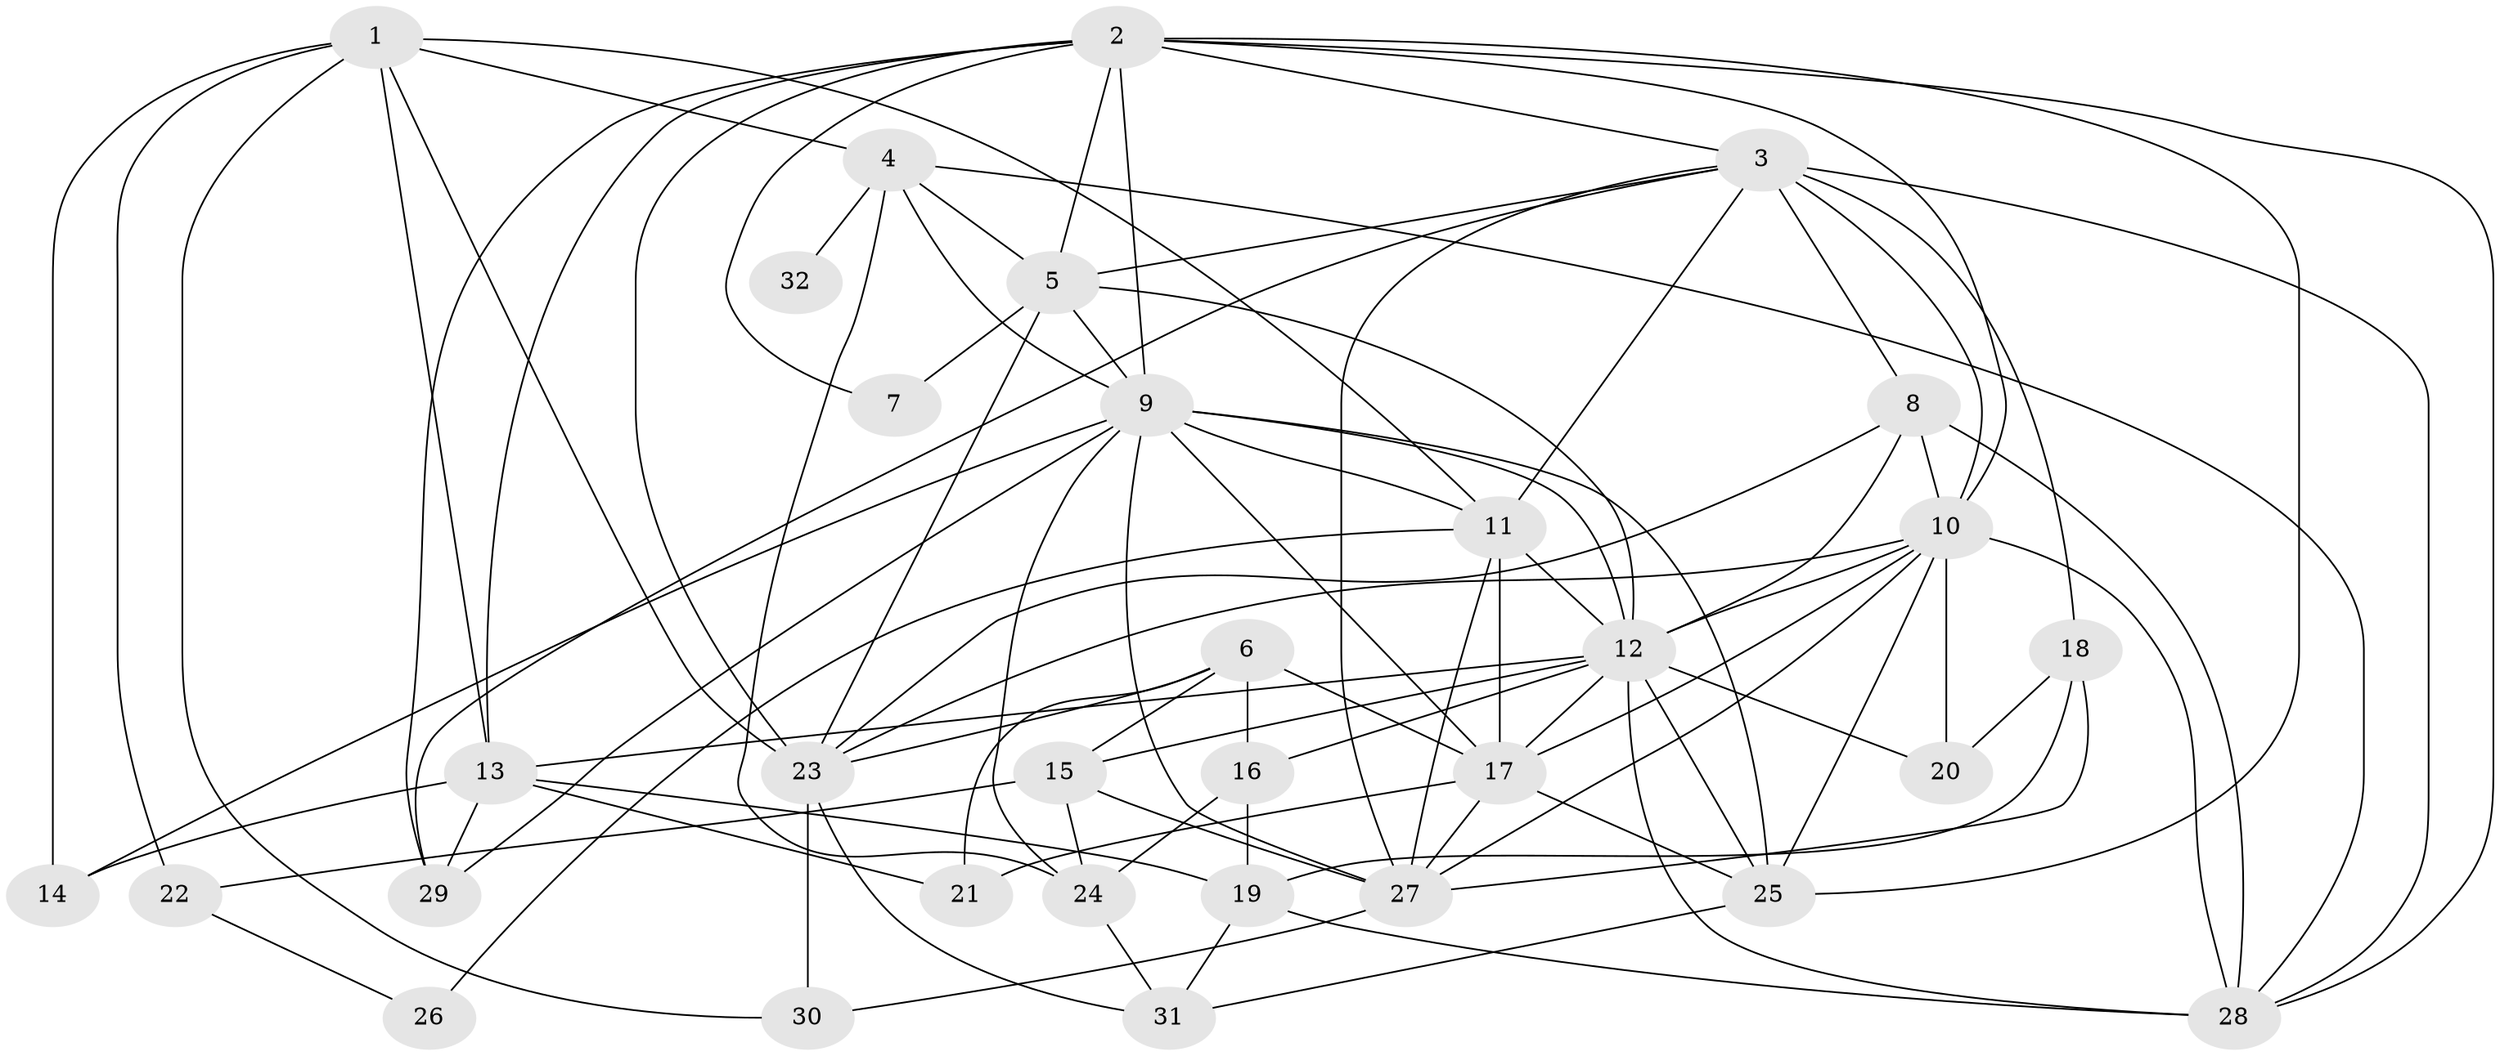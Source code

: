 // original degree distribution, {4: 0.31645569620253167, 3: 0.22784810126582278, 6: 0.13924050632911392, 7: 0.02531645569620253, 2: 0.13924050632911392, 5: 0.1518987341772152}
// Generated by graph-tools (version 1.1) at 2025/51/03/04/25 22:51:09]
// undirected, 32 vertices, 92 edges
graph export_dot {
  node [color=gray90,style=filled];
  1;
  2;
  3;
  4;
  5;
  6;
  7;
  8;
  9;
  10;
  11;
  12;
  13;
  14;
  15;
  16;
  17;
  18;
  19;
  20;
  21;
  22;
  23;
  24;
  25;
  26;
  27;
  28;
  29;
  30;
  31;
  32;
  1 -- 4 [weight=2.0];
  1 -- 11 [weight=1.0];
  1 -- 13 [weight=1.0];
  1 -- 14 [weight=2.0];
  1 -- 22 [weight=1.0];
  1 -- 23 [weight=1.0];
  1 -- 30 [weight=1.0];
  2 -- 3 [weight=2.0];
  2 -- 5 [weight=2.0];
  2 -- 7 [weight=1.0];
  2 -- 9 [weight=1.0];
  2 -- 10 [weight=1.0];
  2 -- 13 [weight=1.0];
  2 -- 23 [weight=1.0];
  2 -- 25 [weight=1.0];
  2 -- 28 [weight=1.0];
  2 -- 29 [weight=1.0];
  3 -- 5 [weight=1.0];
  3 -- 8 [weight=1.0];
  3 -- 10 [weight=1.0];
  3 -- 11 [weight=1.0];
  3 -- 18 [weight=2.0];
  3 -- 27 [weight=1.0];
  3 -- 28 [weight=2.0];
  3 -- 29 [weight=1.0];
  4 -- 5 [weight=1.0];
  4 -- 9 [weight=2.0];
  4 -- 24 [weight=1.0];
  4 -- 28 [weight=1.0];
  4 -- 32 [weight=2.0];
  5 -- 7 [weight=1.0];
  5 -- 9 [weight=1.0];
  5 -- 12 [weight=2.0];
  5 -- 23 [weight=1.0];
  6 -- 15 [weight=1.0];
  6 -- 16 [weight=1.0];
  6 -- 17 [weight=2.0];
  6 -- 21 [weight=1.0];
  6 -- 23 [weight=1.0];
  8 -- 10 [weight=1.0];
  8 -- 12 [weight=1.0];
  8 -- 23 [weight=1.0];
  8 -- 28 [weight=2.0];
  9 -- 11 [weight=2.0];
  9 -- 12 [weight=1.0];
  9 -- 14 [weight=1.0];
  9 -- 17 [weight=1.0];
  9 -- 24 [weight=1.0];
  9 -- 25 [weight=1.0];
  9 -- 27 [weight=1.0];
  9 -- 29 [weight=1.0];
  10 -- 12 [weight=2.0];
  10 -- 17 [weight=1.0];
  10 -- 20 [weight=2.0];
  10 -- 23 [weight=1.0];
  10 -- 25 [weight=1.0];
  10 -- 27 [weight=2.0];
  10 -- 28 [weight=1.0];
  11 -- 12 [weight=2.0];
  11 -- 17 [weight=1.0];
  11 -- 26 [weight=1.0];
  11 -- 27 [weight=2.0];
  12 -- 13 [weight=1.0];
  12 -- 15 [weight=1.0];
  12 -- 16 [weight=1.0];
  12 -- 17 [weight=1.0];
  12 -- 20 [weight=1.0];
  12 -- 25 [weight=1.0];
  12 -- 28 [weight=1.0];
  13 -- 14 [weight=1.0];
  13 -- 19 [weight=1.0];
  13 -- 21 [weight=1.0];
  13 -- 29 [weight=1.0];
  15 -- 22 [weight=1.0];
  15 -- 24 [weight=1.0];
  15 -- 27 [weight=1.0];
  16 -- 19 [weight=1.0];
  16 -- 24 [weight=1.0];
  17 -- 21 [weight=1.0];
  17 -- 25 [weight=1.0];
  17 -- 27 [weight=2.0];
  18 -- 19 [weight=1.0];
  18 -- 20 [weight=1.0];
  18 -- 27 [weight=1.0];
  19 -- 28 [weight=1.0];
  19 -- 31 [weight=1.0];
  22 -- 26 [weight=1.0];
  23 -- 30 [weight=1.0];
  23 -- 31 [weight=1.0];
  24 -- 31 [weight=1.0];
  25 -- 31 [weight=1.0];
  27 -- 30 [weight=1.0];
}
